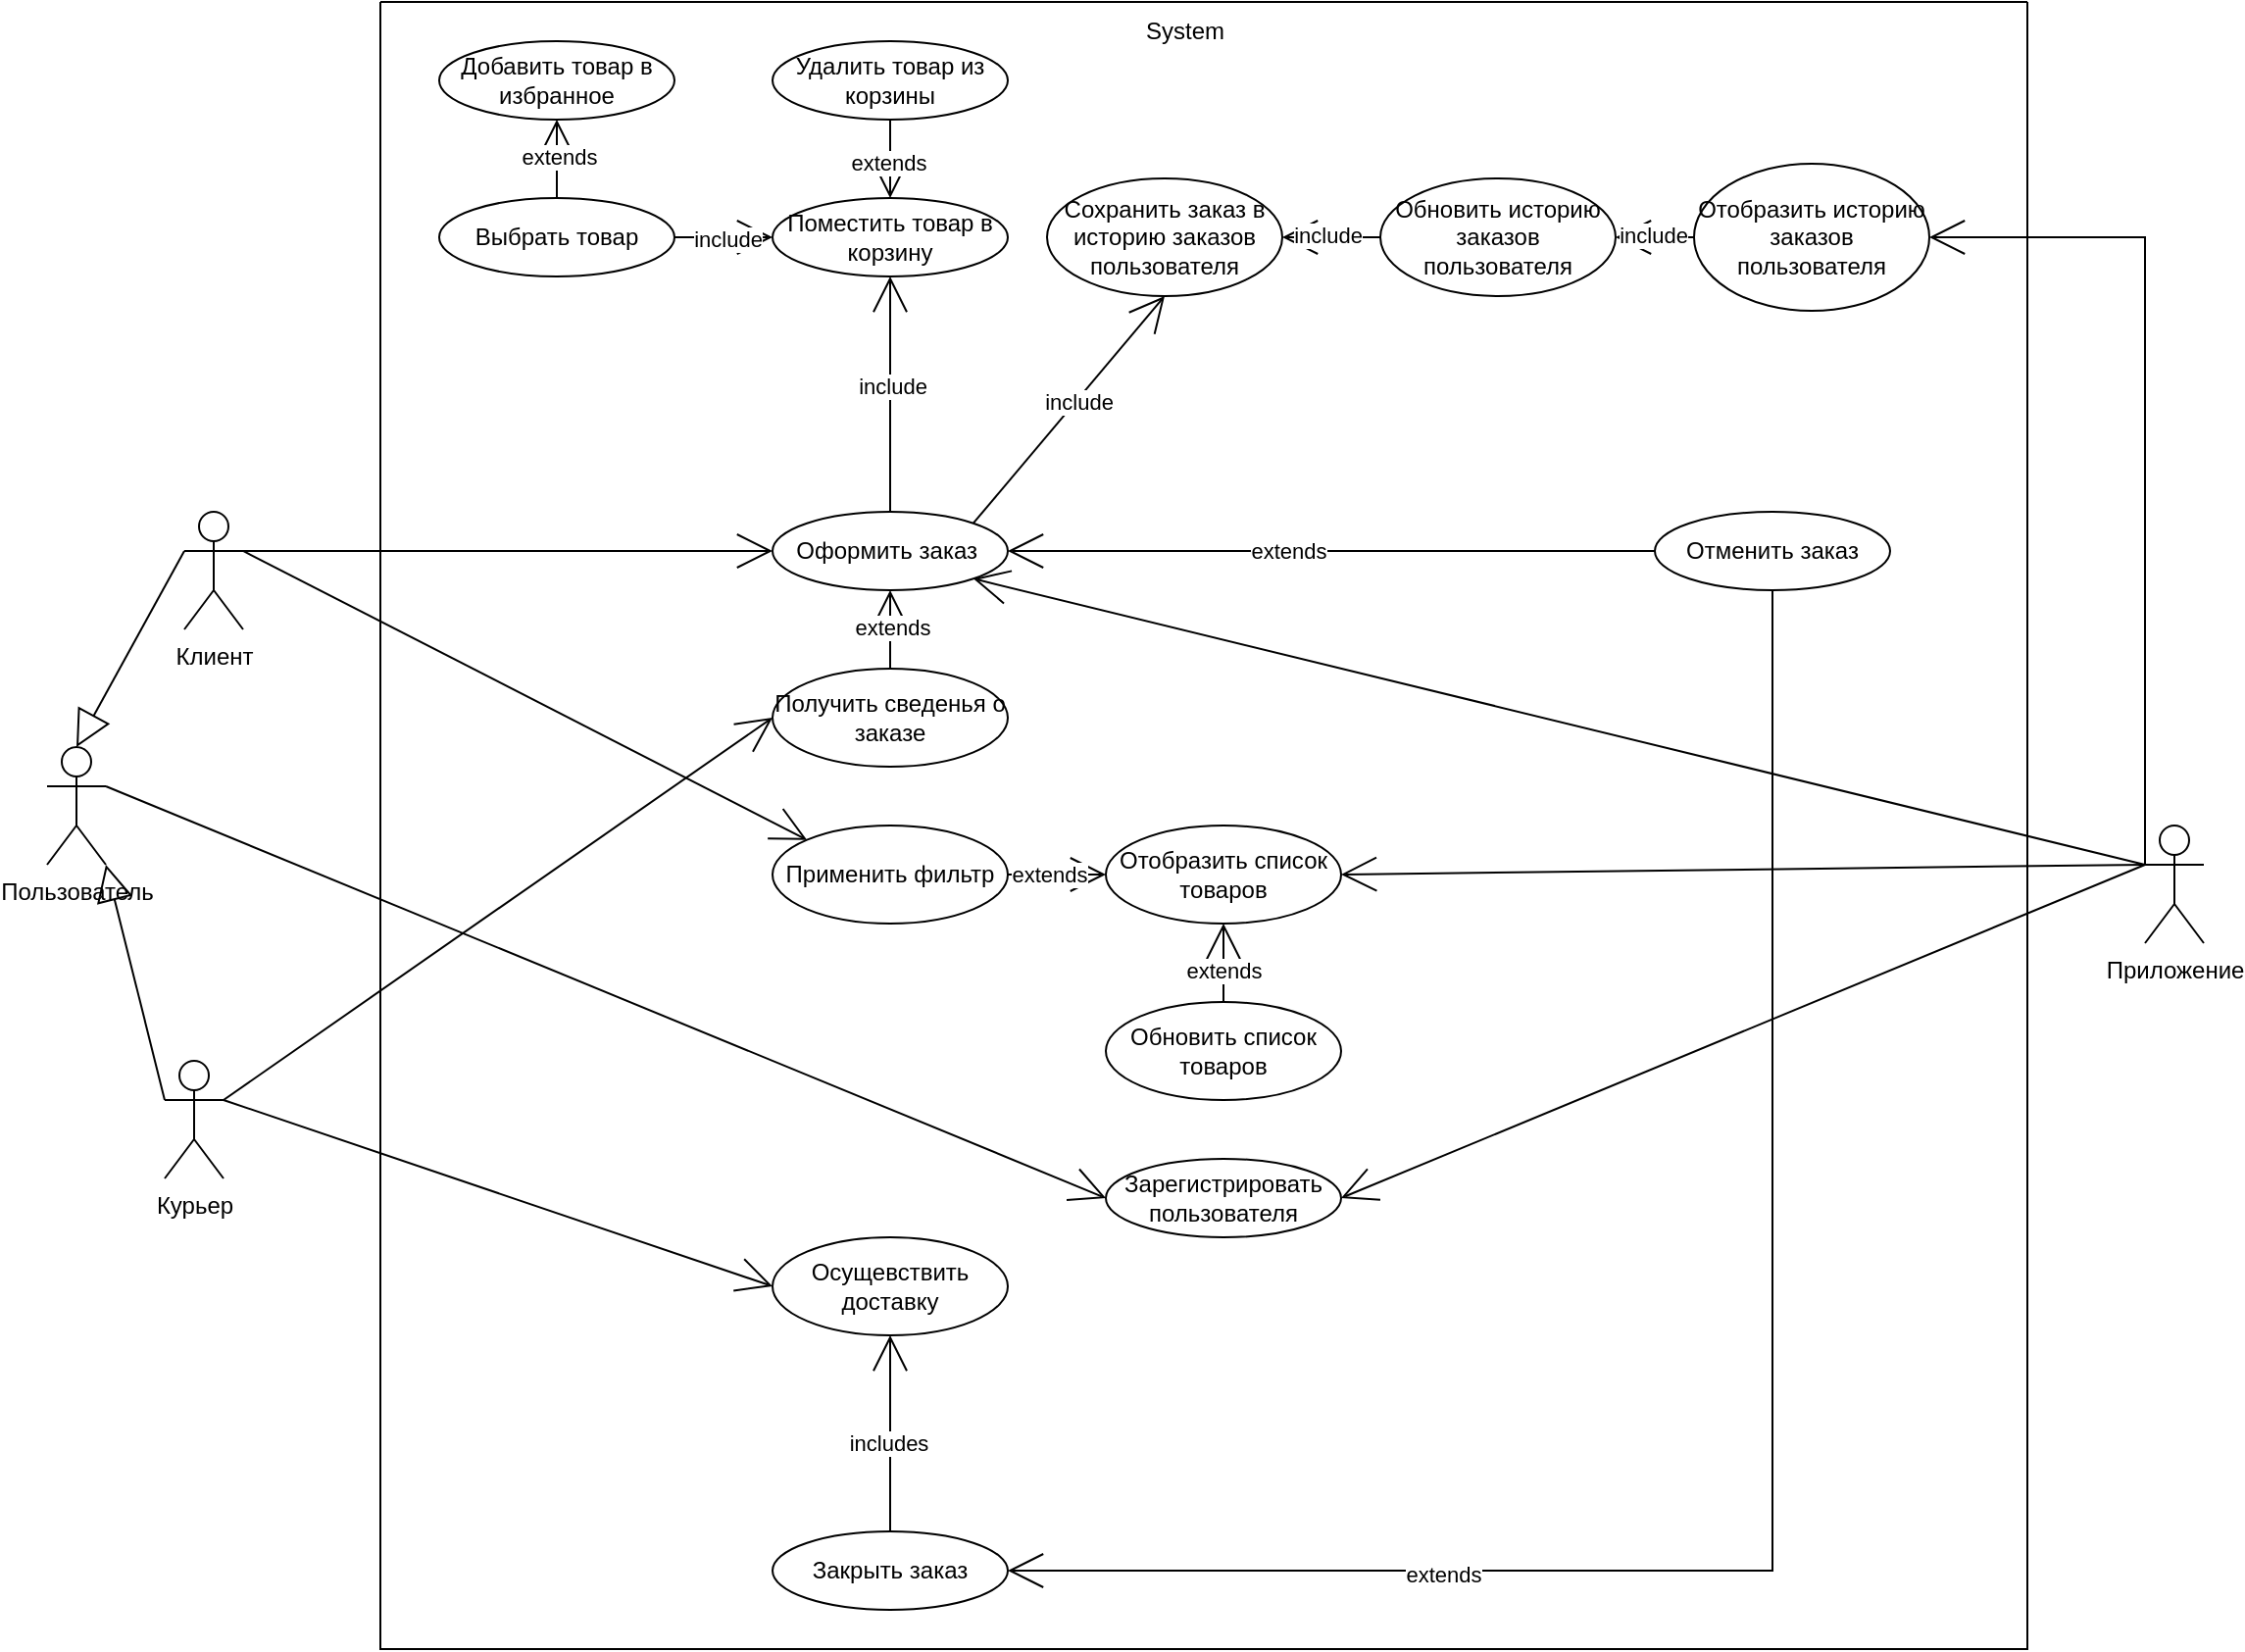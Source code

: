 <mxfile version="22.0.4" type="github">
  <diagram name="Страница — 1" id="IcskS1x6L9GqO2Q_vGER">
    <mxGraphModel dx="2620" dy="2117" grid="1" gridSize="10" guides="1" tooltips="1" connect="1" arrows="1" fold="1" page="1" pageScale="1" pageWidth="827" pageHeight="1169" math="0" shadow="0">
      <root>
        <mxCell id="0" />
        <mxCell id="1" parent="0" />
        <mxCell id="DIUMw2C9mKSduQeqxSrr-1" value="Пользователь" style="shape=umlActor;verticalLabelPosition=bottom;verticalAlign=top;html=1;" parent="1" vertex="1">
          <mxGeometry x="-330" y="240" width="30" height="60" as="geometry" />
        </mxCell>
        <mxCell id="DIUMw2C9mKSduQeqxSrr-2" value="Клиент" style="shape=umlActor;verticalLabelPosition=bottom;verticalAlign=top;html=1;" parent="1" vertex="1">
          <mxGeometry x="-260" y="120" width="30" height="60" as="geometry" />
        </mxCell>
        <mxCell id="DIUMw2C9mKSduQeqxSrr-5" value="Курьер" style="shape=umlActor;verticalLabelPosition=bottom;verticalAlign=top;html=1;" parent="1" vertex="1">
          <mxGeometry x="-270" y="400" width="30" height="60" as="geometry" />
        </mxCell>
        <mxCell id="DIUMw2C9mKSduQeqxSrr-69" style="edgeStyle=orthogonalEdgeStyle;rounded=0;orthogonalLoop=1;jettySize=auto;html=1;exitX=0;exitY=0.333;exitDx=0;exitDy=0;exitPerimeter=0;endArrow=open;endFill=0;entryX=1;entryY=0.5;entryDx=0;entryDy=0;endSize=16;" parent="1" source="DIUMw2C9mKSduQeqxSrr-6" target="DIUMw2C9mKSduQeqxSrr-67" edge="1">
          <mxGeometry relative="1" as="geometry">
            <mxPoint x="470" y="-20" as="targetPoint" />
            <Array as="points">
              <mxPoint x="740" y="-20" />
            </Array>
          </mxGeometry>
        </mxCell>
        <mxCell id="DIUMw2C9mKSduQeqxSrr-6" value="Приложение" style="shape=umlActor;verticalLabelPosition=bottom;verticalAlign=top;html=1;" parent="1" vertex="1">
          <mxGeometry x="740" y="280" width="30" height="60" as="geometry" />
        </mxCell>
        <mxCell id="DIUMw2C9mKSduQeqxSrr-7" value="Поместить товар в корзину" style="ellipse;whiteSpace=wrap;html=1;" parent="1" vertex="1">
          <mxGeometry x="40" y="-40" width="120" height="40" as="geometry" />
        </mxCell>
        <mxCell id="DIUMw2C9mKSduQeqxSrr-8" value="Выбрать товар" style="ellipse;whiteSpace=wrap;html=1;" parent="1" vertex="1">
          <mxGeometry x="-130" y="-40" width="120" height="40" as="geometry" />
        </mxCell>
        <mxCell id="DIUMw2C9mKSduQeqxSrr-9" value="Оформить заказ&amp;nbsp;" style="ellipse;whiteSpace=wrap;html=1;" parent="1" vertex="1">
          <mxGeometry x="40" y="120" width="120" height="40" as="geometry" />
        </mxCell>
        <mxCell id="DIUMw2C9mKSduQeqxSrr-11" value="" style="endArrow=open;endSize=16;endFill=0;html=1;rounded=0;exitX=1;exitY=0.333;exitDx=0;exitDy=0;exitPerimeter=0;entryX=0;entryY=0.5;entryDx=0;entryDy=0;" parent="1" source="DIUMw2C9mKSduQeqxSrr-2" target="DIUMw2C9mKSduQeqxSrr-9" edge="1">
          <mxGeometry width="160" relative="1" as="geometry">
            <mxPoint x="70" y="260" as="sourcePoint" />
            <mxPoint x="360" y="140" as="targetPoint" />
          </mxGeometry>
        </mxCell>
        <mxCell id="DIUMw2C9mKSduQeqxSrr-12" value="" style="endArrow=open;endSize=16;endFill=0;html=1;rounded=0;exitX=1;exitY=0.5;exitDx=0;exitDy=0;entryX=0;entryY=0.5;entryDx=0;entryDy=0;" parent="1" source="DIUMw2C9mKSduQeqxSrr-8" target="DIUMw2C9mKSduQeqxSrr-7" edge="1">
          <mxGeometry width="160" relative="1" as="geometry">
            <mxPoint x="250" y="230" as="sourcePoint" />
            <mxPoint x="30" y="-30" as="targetPoint" />
          </mxGeometry>
        </mxCell>
        <mxCell id="DIUMw2C9mKSduQeqxSrr-13" value="include" style="edgeLabel;html=1;align=center;verticalAlign=middle;resizable=0;points=[];" parent="DIUMw2C9mKSduQeqxSrr-12" vertex="1" connectable="0">
          <mxGeometry x="0.075" y="-1" relative="1" as="geometry">
            <mxPoint as="offset" />
          </mxGeometry>
        </mxCell>
        <mxCell id="DIUMw2C9mKSduQeqxSrr-14" value="" style="endArrow=open;endSize=16;endFill=0;html=1;rounded=0;entryX=0.5;entryY=1;entryDx=0;entryDy=0;exitX=0.5;exitY=0;exitDx=0;exitDy=0;" parent="1" source="DIUMw2C9mKSduQeqxSrr-9" target="DIUMw2C9mKSduQeqxSrr-7" edge="1">
          <mxGeometry width="160" relative="1" as="geometry">
            <mxPoint x="230" y="130" as="sourcePoint" />
            <mxPoint x="230" y="10" as="targetPoint" />
          </mxGeometry>
        </mxCell>
        <mxCell id="DIUMw2C9mKSduQeqxSrr-15" value="include" style="edgeLabel;html=1;align=center;verticalAlign=middle;resizable=0;points=[];" parent="DIUMw2C9mKSduQeqxSrr-14" vertex="1" connectable="0">
          <mxGeometry x="0.075" y="-1" relative="1" as="geometry">
            <mxPoint as="offset" />
          </mxGeometry>
        </mxCell>
        <mxCell id="DIUMw2C9mKSduQeqxSrr-17" value="Удалить товар из корзины" style="ellipse;whiteSpace=wrap;html=1;" parent="1" vertex="1">
          <mxGeometry x="40" y="-120" width="120" height="40" as="geometry" />
        </mxCell>
        <mxCell id="DIUMw2C9mKSduQeqxSrr-18" value="" style="endArrow=open;endSize=16;endFill=0;html=1;rounded=0;entryX=0.5;entryY=0;entryDx=0;entryDy=0;exitX=0.5;exitY=1;exitDx=0;exitDy=0;" parent="1" source="DIUMw2C9mKSduQeqxSrr-17" target="DIUMw2C9mKSduQeqxSrr-7" edge="1">
          <mxGeometry width="160" relative="1" as="geometry">
            <mxPoint x="220" y="-50" as="sourcePoint" />
            <mxPoint x="210" y="181" as="targetPoint" />
          </mxGeometry>
        </mxCell>
        <mxCell id="DIUMw2C9mKSduQeqxSrr-19" value="extends" style="edgeLabel;html=1;align=center;verticalAlign=middle;resizable=0;points=[];" parent="DIUMw2C9mKSduQeqxSrr-18" vertex="1" connectable="0">
          <mxGeometry x="0.075" y="-1" relative="1" as="geometry">
            <mxPoint as="offset" />
          </mxGeometry>
        </mxCell>
        <mxCell id="DIUMw2C9mKSduQeqxSrr-21" value="Применить фильтр" style="ellipse;whiteSpace=wrap;html=1;" parent="1" vertex="1">
          <mxGeometry x="40" y="280" width="120" height="50" as="geometry" />
        </mxCell>
        <mxCell id="DIUMw2C9mKSduQeqxSrr-22" value="Сохранить заказ в историю заказов&lt;br&gt;пользователя" style="ellipse;whiteSpace=wrap;html=1;" parent="1" vertex="1">
          <mxGeometry x="180" y="-50" width="120" height="60" as="geometry" />
        </mxCell>
        <mxCell id="DIUMw2C9mKSduQeqxSrr-23" value="" style="endArrow=open;endSize=16;endFill=0;html=1;rounded=0;entryX=0.5;entryY=1;entryDx=0;entryDy=0;exitX=1;exitY=0;exitDx=0;exitDy=0;" parent="1" source="DIUMw2C9mKSduQeqxSrr-9" target="DIUMw2C9mKSduQeqxSrr-22" edge="1">
          <mxGeometry width="160" relative="1" as="geometry">
            <mxPoint x="420" y="120" as="sourcePoint" />
            <mxPoint x="419.66" y="60" as="targetPoint" />
          </mxGeometry>
        </mxCell>
        <mxCell id="DIUMw2C9mKSduQeqxSrr-24" value="include" style="edgeLabel;html=1;align=center;verticalAlign=middle;resizable=0;points=[];" parent="DIUMw2C9mKSduQeqxSrr-23" vertex="1" connectable="0">
          <mxGeometry x="0.075" y="-1" relative="1" as="geometry">
            <mxPoint as="offset" />
          </mxGeometry>
        </mxCell>
        <mxCell id="DIUMw2C9mKSduQeqxSrr-25" value="Добавить товар в избранное" style="ellipse;whiteSpace=wrap;html=1;" parent="1" vertex="1">
          <mxGeometry x="-130" y="-120" width="120" height="40" as="geometry" />
        </mxCell>
        <mxCell id="DIUMw2C9mKSduQeqxSrr-26" value="" style="endArrow=open;endSize=16;endFill=0;html=1;rounded=0;entryX=0.5;entryY=1;entryDx=0;entryDy=0;exitX=0.5;exitY=0;exitDx=0;exitDy=0;" parent="1" source="DIUMw2C9mKSduQeqxSrr-8" target="DIUMw2C9mKSduQeqxSrr-25" edge="1">
          <mxGeometry width="160" relative="1" as="geometry">
            <mxPoint x="370" y="150" as="sourcePoint" />
            <mxPoint x="290" y="150" as="targetPoint" />
          </mxGeometry>
        </mxCell>
        <mxCell id="DIUMw2C9mKSduQeqxSrr-27" value="extends" style="edgeLabel;html=1;align=center;verticalAlign=middle;resizable=0;points=[];" parent="DIUMw2C9mKSduQeqxSrr-26" vertex="1" connectable="0">
          <mxGeometry x="0.075" y="-1" relative="1" as="geometry">
            <mxPoint as="offset" />
          </mxGeometry>
        </mxCell>
        <mxCell id="DIUMw2C9mKSduQeqxSrr-28" value="Отобразить список товаров" style="ellipse;whiteSpace=wrap;html=1;" parent="1" vertex="1">
          <mxGeometry x="210" y="280" width="120" height="50" as="geometry" />
        </mxCell>
        <mxCell id="DIUMw2C9mKSduQeqxSrr-29" value="Обновить список товаров" style="ellipse;whiteSpace=wrap;html=1;" parent="1" vertex="1">
          <mxGeometry x="210" y="370" width="120" height="50" as="geometry" />
        </mxCell>
        <mxCell id="DIUMw2C9mKSduQeqxSrr-30" value="" style="endArrow=open;endSize=16;endFill=0;html=1;rounded=0;entryX=1;entryY=0.5;entryDx=0;entryDy=0;exitX=0;exitY=0.333;exitDx=0;exitDy=0;exitPerimeter=0;" parent="1" source="DIUMw2C9mKSduQeqxSrr-6" target="DIUMw2C9mKSduQeqxSrr-28" edge="1">
          <mxGeometry width="160" relative="1" as="geometry">
            <mxPoint x="530" y="215" as="sourcePoint" />
            <mxPoint x="770" y="215" as="targetPoint" />
          </mxGeometry>
        </mxCell>
        <mxCell id="DIUMw2C9mKSduQeqxSrr-31" value="" style="endArrow=open;endSize=16;endFill=0;html=1;rounded=0;entryX=0;entryY=0.5;entryDx=0;entryDy=0;exitX=1;exitY=0.5;exitDx=0;exitDy=0;" parent="1" source="DIUMw2C9mKSduQeqxSrr-21" target="DIUMw2C9mKSduQeqxSrr-28" edge="1">
          <mxGeometry width="160" relative="1" as="geometry">
            <mxPoint x="645" y="320" as="sourcePoint" />
            <mxPoint x="490" y="250" as="targetPoint" />
          </mxGeometry>
        </mxCell>
        <mxCell id="DIUMw2C9mKSduQeqxSrr-34" value="extends" style="edgeLabel;html=1;align=center;verticalAlign=middle;resizable=0;points=[];" parent="DIUMw2C9mKSduQeqxSrr-31" vertex="1" connectable="0">
          <mxGeometry x="-0.178" relative="1" as="geometry">
            <mxPoint as="offset" />
          </mxGeometry>
        </mxCell>
        <mxCell id="DIUMw2C9mKSduQeqxSrr-32" value="" style="endArrow=open;endSize=16;endFill=0;html=1;rounded=0;entryX=0;entryY=0;entryDx=0;entryDy=0;exitX=1;exitY=0.333;exitDx=0;exitDy=0;exitPerimeter=0;" parent="1" source="DIUMw2C9mKSduQeqxSrr-2" target="DIUMw2C9mKSduQeqxSrr-21" edge="1">
          <mxGeometry width="160" relative="1" as="geometry">
            <mxPoint x="430" y="320" as="sourcePoint" />
            <mxPoint x="430" y="275" as="targetPoint" />
          </mxGeometry>
        </mxCell>
        <mxCell id="DIUMw2C9mKSduQeqxSrr-36" value="" style="endArrow=open;endSize=16;endFill=0;html=1;rounded=0;entryX=0.5;entryY=1;entryDx=0;entryDy=0;exitX=0.5;exitY=0;exitDx=0;exitDy=0;" parent="1" source="DIUMw2C9mKSduQeqxSrr-38" target="DIUMw2C9mKSduQeqxSrr-9" edge="1">
          <mxGeometry width="160" relative="1" as="geometry">
            <mxPoint x="530" y="60" as="sourcePoint" />
            <mxPoint x="420" y="160" as="targetPoint" />
          </mxGeometry>
        </mxCell>
        <mxCell id="DIUMw2C9mKSduQeqxSrr-37" value="extends" style="edgeLabel;html=1;align=center;verticalAlign=middle;resizable=0;points=[];" parent="DIUMw2C9mKSduQeqxSrr-36" vertex="1" connectable="0">
          <mxGeometry x="0.075" y="-1" relative="1" as="geometry">
            <mxPoint as="offset" />
          </mxGeometry>
        </mxCell>
        <mxCell id="DIUMw2C9mKSduQeqxSrr-38" value="Получить сведенья о заказе" style="ellipse;whiteSpace=wrap;html=1;" parent="1" vertex="1">
          <mxGeometry x="40" y="200" width="120" height="50" as="geometry" />
        </mxCell>
        <mxCell id="DIUMw2C9mKSduQeqxSrr-39" value="" style="endArrow=open;endSize=16;endFill=0;html=1;rounded=0;exitX=0;exitY=0.333;exitDx=0;exitDy=0;exitPerimeter=0;entryX=1;entryY=1;entryDx=0;entryDy=0;" parent="1" source="DIUMw2C9mKSduQeqxSrr-6" target="DIUMw2C9mKSduQeqxSrr-9" edge="1">
          <mxGeometry width="160" relative="1" as="geometry">
            <mxPoint x="630" y="280" as="sourcePoint" />
            <mxPoint x="480" y="200" as="targetPoint" />
          </mxGeometry>
        </mxCell>
        <mxCell id="DIUMw2C9mKSduQeqxSrr-40" value="" style="endArrow=open;endSize=16;endFill=0;html=1;rounded=0;entryX=0.5;entryY=1;entryDx=0;entryDy=0;exitX=0.5;exitY=0;exitDx=0;exitDy=0;" parent="1" source="DIUMw2C9mKSduQeqxSrr-29" target="DIUMw2C9mKSduQeqxSrr-28" edge="1">
          <mxGeometry width="160" relative="1" as="geometry">
            <mxPoint x="430" y="360" as="sourcePoint" />
            <mxPoint x="430" y="300" as="targetPoint" />
          </mxGeometry>
        </mxCell>
        <mxCell id="DIUMw2C9mKSduQeqxSrr-41" value="extends" style="edgeLabel;html=1;align=center;verticalAlign=middle;resizable=0;points=[];" parent="DIUMw2C9mKSduQeqxSrr-40" vertex="1" connectable="0">
          <mxGeometry x="-0.178" relative="1" as="geometry">
            <mxPoint as="offset" />
          </mxGeometry>
        </mxCell>
        <mxCell id="DIUMw2C9mKSduQeqxSrr-43" value="Зарегистрировать пользователя" style="ellipse;whiteSpace=wrap;html=1;" parent="1" vertex="1">
          <mxGeometry x="210" y="450" width="120" height="40" as="geometry" />
        </mxCell>
        <mxCell id="DIUMw2C9mKSduQeqxSrr-44" value="" style="endArrow=open;endSize=16;endFill=0;html=1;rounded=0;entryX=0;entryY=0.5;entryDx=0;entryDy=0;exitX=1;exitY=0.333;exitDx=0;exitDy=0;exitPerimeter=0;" parent="1" source="DIUMw2C9mKSduQeqxSrr-1" target="DIUMw2C9mKSduQeqxSrr-43" edge="1">
          <mxGeometry width="160" relative="1" as="geometry">
            <mxPoint x="-70" y="150" as="sourcePoint" />
            <mxPoint x="148" y="367" as="targetPoint" />
          </mxGeometry>
        </mxCell>
        <mxCell id="DIUMw2C9mKSduQeqxSrr-45" value="" style="endArrow=open;endSize=16;endFill=0;html=1;rounded=0;entryX=1;entryY=0.5;entryDx=0;entryDy=0;exitX=0;exitY=0.333;exitDx=0;exitDy=0;exitPerimeter=0;" parent="1" source="DIUMw2C9mKSduQeqxSrr-6" target="DIUMw2C9mKSduQeqxSrr-43" edge="1">
          <mxGeometry width="160" relative="1" as="geometry">
            <mxPoint x="280" y="310" as="sourcePoint" />
            <mxPoint x="210" y="270" as="targetPoint" />
          </mxGeometry>
        </mxCell>
        <mxCell id="DIUMw2C9mKSduQeqxSrr-47" value="" style="endArrow=block;endSize=16;endFill=0;html=1;rounded=0;entryX=0.5;entryY=0;entryDx=0;entryDy=0;exitX=0;exitY=0.333;exitDx=0;exitDy=0;exitPerimeter=0;entryPerimeter=0;" parent="1" source="DIUMw2C9mKSduQeqxSrr-2" target="DIUMw2C9mKSduQeqxSrr-1" edge="1">
          <mxGeometry width="160" relative="1" as="geometry">
            <mxPoint x="-220" y="150" as="sourcePoint" />
            <mxPoint x="20" y="150" as="targetPoint" />
          </mxGeometry>
        </mxCell>
        <mxCell id="DIUMw2C9mKSduQeqxSrr-48" value="" style="endArrow=block;endSize=16;endFill=0;html=1;rounded=0;entryX=1;entryY=1;entryDx=0;entryDy=0;exitX=0;exitY=0.333;exitDx=0;exitDy=0;exitPerimeter=0;entryPerimeter=0;" parent="1" source="DIUMw2C9mKSduQeqxSrr-5" target="DIUMw2C9mKSduQeqxSrr-1" edge="1">
          <mxGeometry width="160" relative="1" as="geometry">
            <mxPoint x="-250" y="150" as="sourcePoint" />
            <mxPoint x="-305" y="250" as="targetPoint" />
          </mxGeometry>
        </mxCell>
        <mxCell id="DIUMw2C9mKSduQeqxSrr-49" value="" style="endArrow=open;endSize=16;endFill=0;html=1;rounded=0;exitX=1;exitY=0.333;exitDx=0;exitDy=0;exitPerimeter=0;entryX=0;entryY=0.5;entryDx=0;entryDy=0;" parent="1" source="DIUMw2C9mKSduQeqxSrr-5" target="DIUMw2C9mKSduQeqxSrr-38" edge="1">
          <mxGeometry width="160" relative="1" as="geometry">
            <mxPoint x="630" y="280" as="sourcePoint" />
            <mxPoint x="430" y="170" as="targetPoint" />
          </mxGeometry>
        </mxCell>
        <mxCell id="DIUMw2C9mKSduQeqxSrr-51" value="Осущевствить доставку" style="ellipse;whiteSpace=wrap;html=1;" parent="1" vertex="1">
          <mxGeometry x="40" y="490" width="120" height="50" as="geometry" />
        </mxCell>
        <mxCell id="DIUMw2C9mKSduQeqxSrr-52" value="Закрыть заказ" style="ellipse;whiteSpace=wrap;html=1;" parent="1" vertex="1">
          <mxGeometry x="40" y="640" width="120" height="40" as="geometry" />
        </mxCell>
        <mxCell id="DIUMw2C9mKSduQeqxSrr-54" value="" style="endArrow=open;endSize=16;endFill=0;html=1;rounded=0;entryX=0;entryY=0.5;entryDx=0;entryDy=0;exitX=1;exitY=0.333;exitDx=0;exitDy=0;exitPerimeter=0;" parent="1" source="DIUMw2C9mKSduQeqxSrr-5" target="DIUMw2C9mKSduQeqxSrr-51" edge="1">
          <mxGeometry width="160" relative="1" as="geometry">
            <mxPoint x="-90" y="420" as="sourcePoint" />
            <mxPoint x="-30" y="515" as="targetPoint" />
          </mxGeometry>
        </mxCell>
        <mxCell id="DIUMw2C9mKSduQeqxSrr-63" style="edgeStyle=orthogonalEdgeStyle;rounded=0;orthogonalLoop=1;jettySize=auto;html=1;exitX=0.5;exitY=1;exitDx=0;exitDy=0;entryX=1;entryY=0.5;entryDx=0;entryDy=0;endArrow=open;endFill=0;endSize=16;" parent="1" source="DIUMw2C9mKSduQeqxSrr-55" target="DIUMw2C9mKSduQeqxSrr-52" edge="1">
          <mxGeometry relative="1" as="geometry" />
        </mxCell>
        <mxCell id="DIUMw2C9mKSduQeqxSrr-64" value="extends" style="edgeLabel;html=1;align=center;verticalAlign=middle;resizable=0;points=[];" parent="DIUMw2C9mKSduQeqxSrr-63" vertex="1" connectable="0">
          <mxGeometry x="0.501" y="2" relative="1" as="geometry">
            <mxPoint as="offset" />
          </mxGeometry>
        </mxCell>
        <mxCell id="DIUMw2C9mKSduQeqxSrr-55" value="Отменить заказ" style="ellipse;whiteSpace=wrap;html=1;" parent="1" vertex="1">
          <mxGeometry x="490" y="120" width="120" height="40" as="geometry" />
        </mxCell>
        <mxCell id="DIUMw2C9mKSduQeqxSrr-58" value="" style="endArrow=open;endSize=16;endFill=0;html=1;rounded=0;exitX=0;exitY=0.5;exitDx=0;exitDy=0;entryX=1;entryY=0.5;entryDx=0;entryDy=0;" parent="1" source="DIUMw2C9mKSduQeqxSrr-55" target="DIUMw2C9mKSduQeqxSrr-9" edge="1">
          <mxGeometry width="160" relative="1" as="geometry">
            <mxPoint x="630" y="310" as="sourcePoint" />
            <mxPoint x="430" y="170" as="targetPoint" />
          </mxGeometry>
        </mxCell>
        <mxCell id="DIUMw2C9mKSduQeqxSrr-59" value="extends" style="edgeLabel;html=1;align=center;verticalAlign=middle;resizable=0;points=[];" parent="DIUMw2C9mKSduQeqxSrr-58" vertex="1" connectable="0">
          <mxGeometry x="0.332" y="2" relative="1" as="geometry">
            <mxPoint x="33" y="-2" as="offset" />
          </mxGeometry>
        </mxCell>
        <mxCell id="DIUMw2C9mKSduQeqxSrr-65" value="" style="endArrow=open;endSize=16;endFill=0;html=1;rounded=0;entryX=0.5;entryY=1;entryDx=0;entryDy=0;exitX=0.5;exitY=0;exitDx=0;exitDy=0;" parent="1" source="DIUMw2C9mKSduQeqxSrr-52" target="DIUMw2C9mKSduQeqxSrr-51" edge="1">
          <mxGeometry width="160" relative="1" as="geometry">
            <mxPoint x="-1" y="570" as="sourcePoint" />
            <mxPoint x="-1" y="670" as="targetPoint" />
          </mxGeometry>
        </mxCell>
        <mxCell id="DIUMw2C9mKSduQeqxSrr-66" value="includes" style="edgeLabel;html=1;align=center;verticalAlign=middle;resizable=0;points=[];" parent="DIUMw2C9mKSduQeqxSrr-65" vertex="1" connectable="0">
          <mxGeometry x="-0.1" y="1" relative="1" as="geometry">
            <mxPoint as="offset" />
          </mxGeometry>
        </mxCell>
        <mxCell id="DIUMw2C9mKSduQeqxSrr-67" value="Отобразить историю заказов пользователя" style="ellipse;whiteSpace=wrap;html=1;" parent="1" vertex="1">
          <mxGeometry x="510" y="-57.5" width="120" height="75" as="geometry" />
        </mxCell>
        <mxCell id="DIUMw2C9mKSduQeqxSrr-70" value="Обновить историю заказов пользователя" style="ellipse;whiteSpace=wrap;html=1;" parent="1" vertex="1">
          <mxGeometry x="350" y="-50" width="120" height="60" as="geometry" />
        </mxCell>
        <mxCell id="DIUMw2C9mKSduQeqxSrr-71" value="" style="endArrow=open;endSize=16;endFill=0;html=1;rounded=0;entryX=1;entryY=0.5;entryDx=0;entryDy=0;exitX=0;exitY=0.5;exitDx=0;exitDy=0;" parent="1" source="DIUMw2C9mKSduQeqxSrr-70" target="DIUMw2C9mKSduQeqxSrr-22" edge="1">
          <mxGeometry width="160" relative="1" as="geometry">
            <mxPoint x="260" y="96" as="sourcePoint" />
            <mxPoint x="358" y="-20" as="targetPoint" />
          </mxGeometry>
        </mxCell>
        <mxCell id="DIUMw2C9mKSduQeqxSrr-72" value="include" style="edgeLabel;html=1;align=center;verticalAlign=middle;resizable=0;points=[];" parent="DIUMw2C9mKSduQeqxSrr-71" vertex="1" connectable="0">
          <mxGeometry x="0.075" y="-1" relative="1" as="geometry">
            <mxPoint as="offset" />
          </mxGeometry>
        </mxCell>
        <mxCell id="DIUMw2C9mKSduQeqxSrr-73" value="" style="endArrow=open;endSize=16;endFill=0;html=1;rounded=0;entryX=1;entryY=0.5;entryDx=0;entryDy=0;exitX=0;exitY=0.5;exitDx=0;exitDy=0;" parent="1" source="DIUMw2C9mKSduQeqxSrr-67" target="DIUMw2C9mKSduQeqxSrr-70" edge="1">
          <mxGeometry width="160" relative="1" as="geometry">
            <mxPoint x="378" y="-48" as="sourcePoint" />
            <mxPoint x="342" y="10" as="targetPoint" />
          </mxGeometry>
        </mxCell>
        <mxCell id="DIUMw2C9mKSduQeqxSrr-74" value="include" style="edgeLabel;html=1;align=center;verticalAlign=middle;resizable=0;points=[];" parent="DIUMw2C9mKSduQeqxSrr-73" vertex="1" connectable="0">
          <mxGeometry x="0.075" y="-1" relative="1" as="geometry">
            <mxPoint as="offset" />
          </mxGeometry>
        </mxCell>
        <mxCell id="DIUMw2C9mKSduQeqxSrr-76" value="" style="swimlane;startSize=0;" parent="1" vertex="1">
          <mxGeometry x="-160" y="-140" width="840" height="840" as="geometry" />
        </mxCell>
        <mxCell id="DIUMw2C9mKSduQeqxSrr-77" value="System" style="text;html=1;align=center;verticalAlign=middle;resizable=0;points=[];autosize=1;strokeColor=none;fillColor=none;" parent="DIUMw2C9mKSduQeqxSrr-76" vertex="1">
          <mxGeometry x="380" width="60" height="30" as="geometry" />
        </mxCell>
      </root>
    </mxGraphModel>
  </diagram>
</mxfile>
